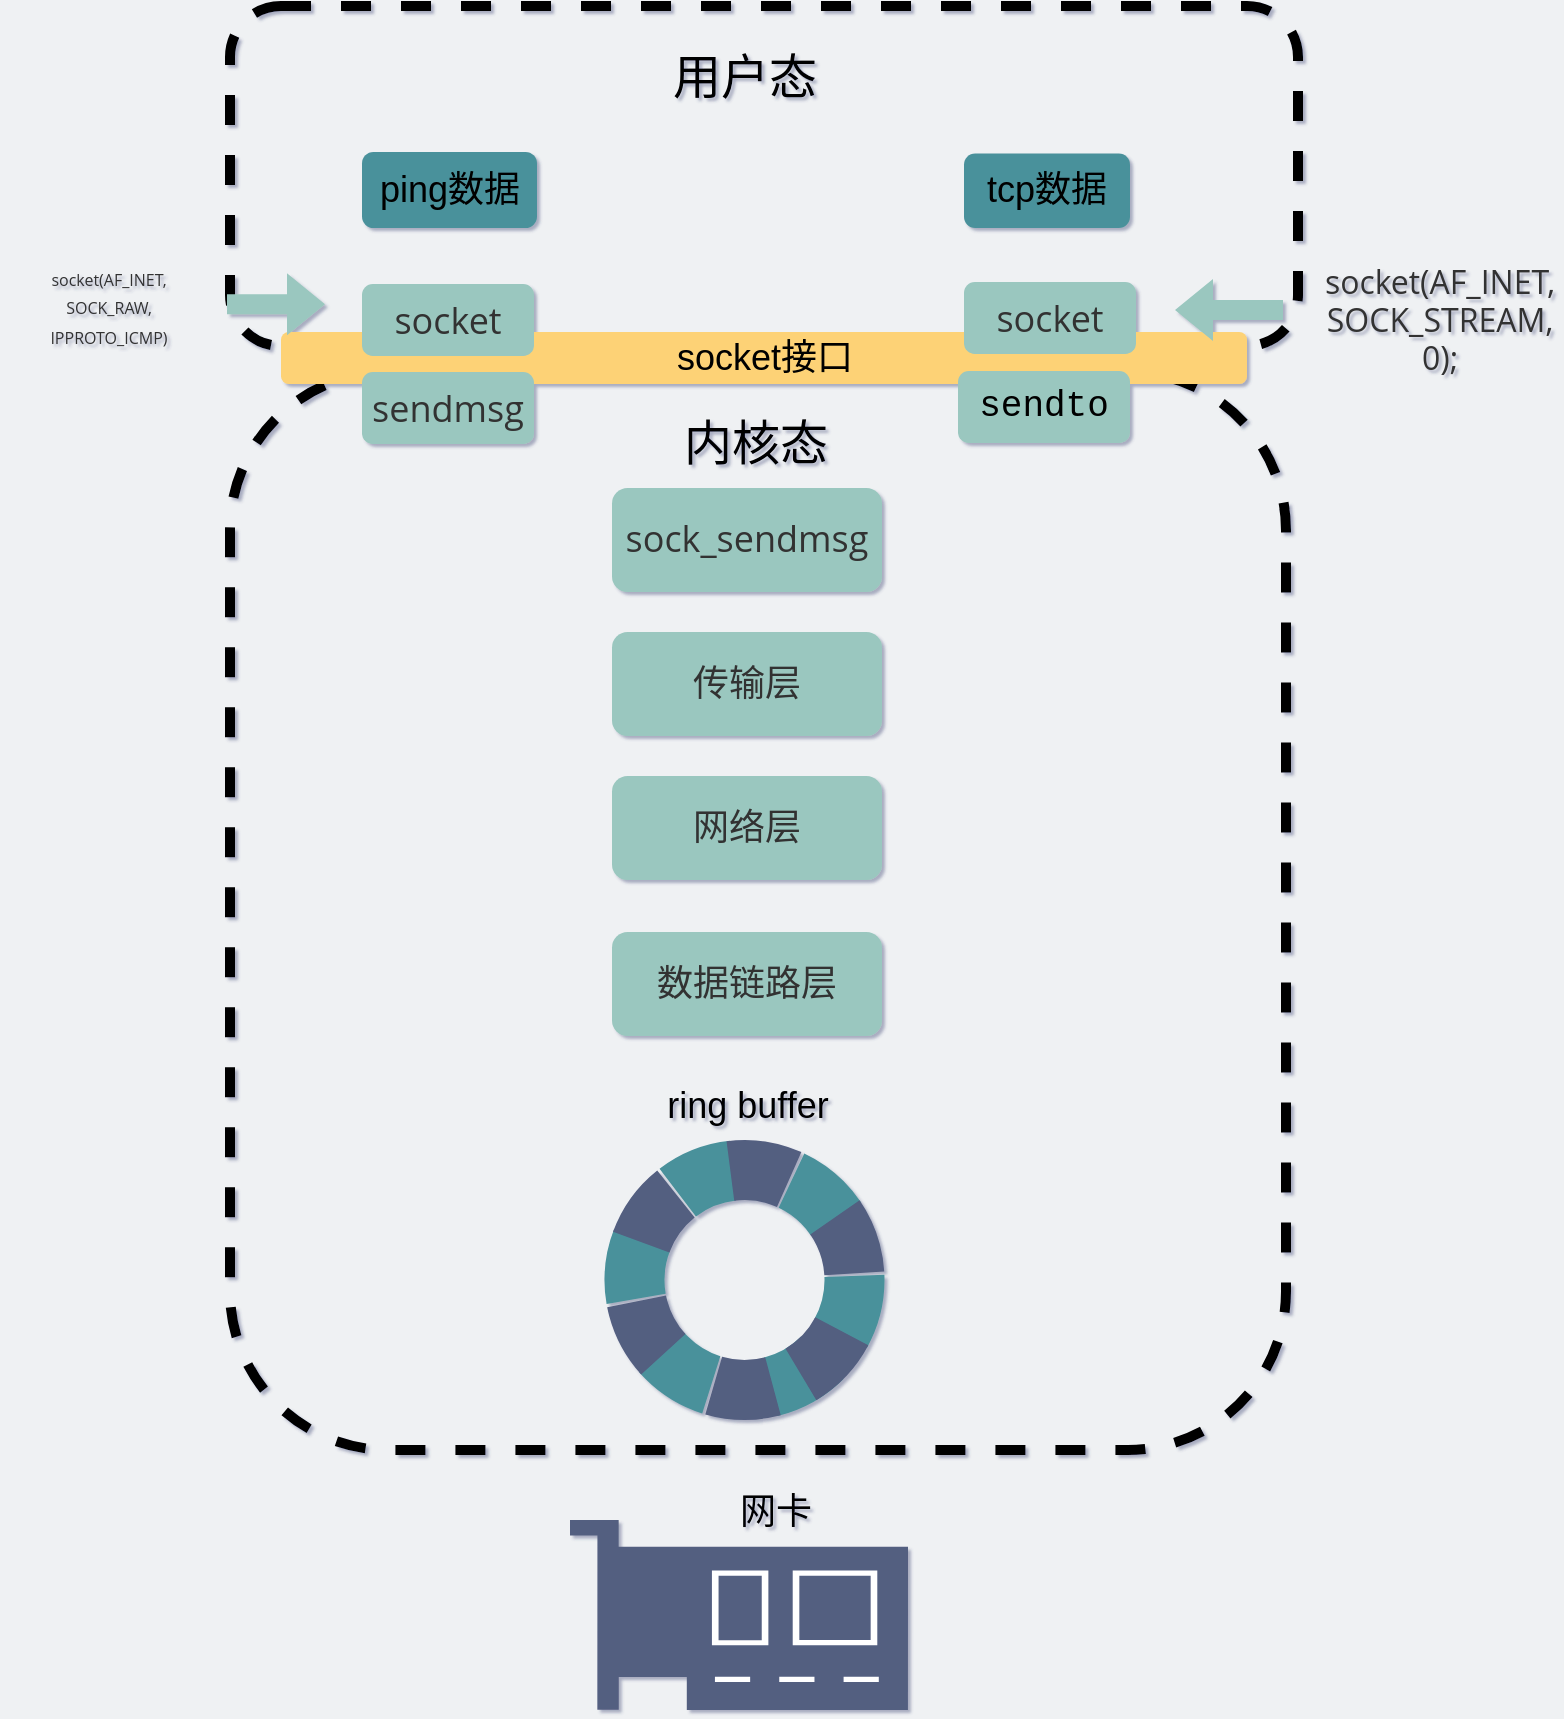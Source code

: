 <mxfile version="14.7.6" type="github">
  <diagram id="3228e29e-7158-1315-38df-8450db1d8a1d" name="Page-1">
    <mxGraphModel dx="569" dy="940" grid="0" gridSize="10" guides="1" tooltips="1" connect="1" arrows="1" fold="1" page="1" pageScale="1" pageWidth="850" pageHeight="300" background="#EFF1F3" math="0" shadow="1">
      <root>
        <mxCell id="0" />
        <mxCell id="1" parent="0" />
        <mxCell id="Zxyhw3o_makbFYxT9f12-17" value="" style="rounded=1;whiteSpace=wrap;html=1;dashed=1;strokeWidth=5;fillColor=none;" vertex="1" parent="1">
          <mxGeometry x="158" y="-83" width="528" height="539" as="geometry" />
        </mxCell>
        <mxCell id="Zxyhw3o_makbFYxT9f12-7" value="" style="rounded=1;whiteSpace=wrap;html=1;dashed=1;strokeWidth=5;fillColor=none;" vertex="1" parent="1">
          <mxGeometry x="158" y="-266" width="534" height="170" as="geometry" />
        </mxCell>
        <mxCell id="Zxyhw3o_makbFYxT9f12-1" value="&lt;font style=&quot;font-size: 18px&quot;&gt;ping数据&lt;/font&gt;" style="rounded=1;whiteSpace=wrap;html=1;strokeColor=none;fillColor=#4A919B;" vertex="1" parent="1">
          <mxGeometry x="224" y="-193" width="87.5" height="38" as="geometry" />
        </mxCell>
        <mxCell id="Zxyhw3o_makbFYxT9f12-2" value="&lt;font style=&quot;font-size: 18px&quot;&gt;socket接口&lt;/font&gt;" style="rounded=1;whiteSpace=wrap;html=1;strokeColor=none;labelBackgroundColor=none;fillColor=#FDD276;" vertex="1" parent="1">
          <mxGeometry x="183.5" y="-103" width="483" height="26" as="geometry" />
        </mxCell>
        <mxCell id="Zxyhw3o_makbFYxT9f12-3" value="&lt;span style=&quot;color: rgb(51, 51, 51); font-family: &amp;quot;open sans&amp;quot;, &amp;quot;clear sans&amp;quot;, &amp;quot;helvetica neue&amp;quot;, helvetica, arial, sans-serif;&quot;&gt;&lt;font style=&quot;font-size: 18px&quot;&gt;sendmsg&lt;/font&gt;&lt;/span&gt;" style="rounded=1;whiteSpace=wrap;html=1;strokeColor=none;fillColor=#9AC7BF;labelBackgroundColor=none;" vertex="1" parent="1">
          <mxGeometry x="224" y="-83" width="86" height="36" as="geometry" />
        </mxCell>
        <mxCell id="Zxyhw3o_makbFYxT9f12-4" value="&lt;span style=&quot;color: rgb(51, 51, 51); font-family: &amp;quot;open sans&amp;quot;, &amp;quot;clear sans&amp;quot;, &amp;quot;helvetica neue&amp;quot;, helvetica, arial, sans-serif;&quot;&gt;&lt;font style=&quot;font-size: 18px&quot;&gt;socket&lt;/font&gt;&lt;/span&gt;" style="rounded=1;whiteSpace=wrap;html=1;strokeColor=none;fillColor=#9AC7BF;labelBackgroundColor=none;" vertex="1" parent="1">
          <mxGeometry x="224" y="-127" width="86" height="36" as="geometry" />
        </mxCell>
        <mxCell id="Zxyhw3o_makbFYxT9f12-5" value="&lt;font style=&quot;font-size: 8px&quot;&gt;&lt;span style=&quot;color: rgb(51 , 51 , 51) ; font-family: &amp;#34;open sans&amp;#34; , &amp;#34;clear sans&amp;#34; , &amp;#34;helvetica neue&amp;#34; , &amp;#34;helvetica&amp;#34; , &amp;#34;arial&amp;#34; , sans-serif&quot;&gt;socket&lt;/span&gt;&lt;span style=&quot;color: rgb(51 , 51 , 51) ; font-family: &amp;#34;open sans&amp;#34; , &amp;#34;clear sans&amp;#34; , &amp;#34;helvetica neue&amp;#34; , &amp;#34;helvetica&amp;#34; , &amp;#34;arial&amp;#34; , sans-serif&quot;&gt;&lt;font&gt;(AF_INET, &lt;br&gt;SOCK_RAW, &lt;br&gt;IPPROTO_ICMP)&lt;/font&gt;&lt;/span&gt;&lt;/font&gt;" style="text;html=1;strokeColor=none;fillColor=none;align=center;verticalAlign=middle;whiteSpace=wrap;rounded=0;" vertex="1" parent="1">
          <mxGeometry x="43" y="-147" width="109" height="61" as="geometry" />
        </mxCell>
        <mxCell id="Zxyhw3o_makbFYxT9f12-8" value="&lt;font style=&quot;font-size: 18px&quot;&gt;tcp数据&lt;/font&gt;" style="rounded=1;whiteSpace=wrap;html=1;strokeColor=none;fillColor=#4A919B;" vertex="1" parent="1">
          <mxGeometry x="525" y="-192.25" width="83" height="37.25" as="geometry" />
        </mxCell>
        <mxCell id="Zxyhw3o_makbFYxT9f12-9" value="&lt;div style=&quot;font-family: &amp;quot;menlo&amp;quot; , &amp;quot;monaco&amp;quot; , &amp;quot;courier new&amp;quot; , monospace ; line-height: 23px&quot;&gt;&lt;span style=&quot;&quot;&gt;&lt;font style=&quot;font-size: 18px&quot;&gt;sendto&lt;/font&gt;&lt;/span&gt;&lt;/div&gt;" style="rounded=1;whiteSpace=wrap;html=1;strokeColor=none;fillColor=#9AC7BF;labelBackgroundColor=none;" vertex="1" parent="1">
          <mxGeometry x="522" y="-83.5" width="86" height="36" as="geometry" />
        </mxCell>
        <mxCell id="Zxyhw3o_makbFYxT9f12-11" value="&lt;font style=&quot;font-size: 24px&quot;&gt;用户态&lt;/font&gt;" style="text;html=1;strokeColor=none;fillColor=none;align=center;verticalAlign=middle;whiteSpace=wrap;rounded=0;dashed=1;" vertex="1" parent="1">
          <mxGeometry x="349" y="-240" width="132.5" height="20" as="geometry" />
        </mxCell>
        <mxCell id="Zxyhw3o_makbFYxT9f12-12" value="&lt;font style=&quot;font-size: 24px&quot;&gt;内核态&lt;/font&gt;" style="text;html=1;strokeColor=none;align=center;verticalAlign=middle;whiteSpace=wrap;rounded=0;dashed=1;labelBackgroundColor=none;" vertex="1" parent="1">
          <mxGeometry x="370" y="-57" width="102" height="20" as="geometry" />
        </mxCell>
        <mxCell id="Zxyhw3o_makbFYxT9f12-14" value="&lt;span style=&quot;color: rgb(51, 51, 51); font-family: &amp;quot;open sans&amp;quot;, &amp;quot;clear sans&amp;quot;, &amp;quot;helvetica neue&amp;quot;, helvetica, arial, sans-serif; font-size: 18px;&quot;&gt;&lt;font style=&quot;font-size: 18px&quot;&gt;sock_sendmsg&lt;/font&gt;&lt;/span&gt;" style="rounded=1;whiteSpace=wrap;html=1;strokeColor=none;fontSize=18;fillColor=#9AC7BF;labelBackgroundColor=none;" vertex="1" parent="1">
          <mxGeometry x="349" y="-25" width="135" height="52" as="geometry" />
        </mxCell>
        <mxCell id="Zxyhw3o_makbFYxT9f12-16" value="&lt;span style=&quot;color: rgb(51 , 51 , 51) ; font-family: &amp;quot;open sans&amp;quot; , &amp;quot;clear sans&amp;quot; , &amp;quot;helvetica neue&amp;quot; , &amp;quot;helvetica&amp;quot; , &amp;quot;arial&amp;quot; , sans-serif ; font-size: 16px&quot;&gt;socket(AF_INET, SOCK_STREAM, 0);&lt;/span&gt;" style="text;html=1;strokeColor=none;align=center;verticalAlign=middle;whiteSpace=wrap;rounded=0;dashed=1;labelBackgroundColor=none;" vertex="1" parent="1">
          <mxGeometry x="743" y="-119" width="40" height="20" as="geometry" />
        </mxCell>
        <mxCell id="Zxyhw3o_makbFYxT9f12-18" value="&lt;span style=&quot;color: rgb(51, 51, 51); font-family: &amp;quot;open sans&amp;quot;, &amp;quot;clear sans&amp;quot;, &amp;quot;helvetica neue&amp;quot;, helvetica, arial, sans-serif; font-size: 18px;&quot;&gt;&lt;font style=&quot;font-size: 18px&quot;&gt;传输层&lt;/font&gt;&lt;/span&gt;" style="rounded=1;whiteSpace=wrap;html=1;strokeColor=none;fontSize=18;fillColor=#9AC7BF;labelBackgroundColor=none;" vertex="1" parent="1">
          <mxGeometry x="349" y="47" width="135" height="52" as="geometry" />
        </mxCell>
        <mxCell id="Zxyhw3o_makbFYxT9f12-19" value="&lt;span style=&quot;color: rgb(51, 51, 51); font-family: &amp;quot;open sans&amp;quot;, &amp;quot;clear sans&amp;quot;, &amp;quot;helvetica neue&amp;quot;, helvetica, arial, sans-serif; font-size: 18px;&quot;&gt;网络层&lt;/span&gt;" style="rounded=1;whiteSpace=wrap;html=1;strokeColor=none;fontSize=18;fillColor=#9AC7BF;labelBackgroundColor=none;" vertex="1" parent="1">
          <mxGeometry x="349" y="119" width="135" height="52" as="geometry" />
        </mxCell>
        <mxCell id="Zxyhw3o_makbFYxT9f12-20" value="" style="shape=flexArrow;endArrow=classic;html=1;strokeColor=none;fillColor=#9AC7BF;labelBackgroundColor=none;" edge="1" parent="1">
          <mxGeometry width="50" height="50" relative="1" as="geometry">
            <mxPoint x="685" y="-114.0" as="sourcePoint" />
            <mxPoint x="630" y="-114" as="targetPoint" />
          </mxGeometry>
        </mxCell>
        <mxCell id="Zxyhw3o_makbFYxT9f12-21" value="&lt;span style=&quot;color: rgb(51, 51, 51); font-family: &amp;quot;open sans&amp;quot;, &amp;quot;clear sans&amp;quot;, &amp;quot;helvetica neue&amp;quot;, helvetica, arial, sans-serif; font-size: 18px;&quot;&gt;数据链路层&lt;/span&gt;" style="rounded=1;whiteSpace=wrap;html=1;strokeColor=none;fontSize=18;fillColor=#9AC7BF;labelBackgroundColor=none;" vertex="1" parent="1">
          <mxGeometry x="349" y="197" width="135" height="52" as="geometry" />
        </mxCell>
        <mxCell id="Zxyhw3o_makbFYxT9f12-22" value="" style="pointerEvents=1;shadow=0;dashed=0;html=1;strokeColor=none;labelPosition=center;verticalLabelPosition=bottom;verticalAlign=top;align=center;outlineConnect=0;shape=mxgraph.veeam2.network_card;fillColor=#535E80;" vertex="1" parent="1">
          <mxGeometry x="328" y="491" width="169" height="95" as="geometry" />
        </mxCell>
        <mxCell id="Zxyhw3o_makbFYxT9f12-25" value="" style="ellipse;whiteSpace=wrap;html=1;aspect=fixed;dashed=1;fontSize=18;strokeWidth=30;fillColor=none;strokeColor=#4A919B;rotation=45;dashPattern=1 1;" vertex="1" parent="1">
          <mxGeometry x="360.25" y="316" width="110" height="110" as="geometry" />
        </mxCell>
        <mxCell id="Zxyhw3o_makbFYxT9f12-26" value="" style="ellipse;whiteSpace=wrap;html=1;aspect=fixed;dashed=1;fontSize=18;strokeWidth=30;fillColor=none;rotation=75;dashPattern=1 1;strokeColor=#535E80;" vertex="1" parent="1">
          <mxGeometry x="360.25" y="316" width="110" height="110" as="geometry" />
        </mxCell>
        <mxCell id="Zxyhw3o_makbFYxT9f12-27" value="ring buffer" style="text;html=1;strokeColor=none;fillColor=none;align=center;verticalAlign=middle;whiteSpace=wrap;rounded=0;dashed=1;dashPattern=1 1;fontSize=18;" vertex="1" parent="1">
          <mxGeometry x="363.5" y="272" width="106" height="24" as="geometry" />
        </mxCell>
        <mxCell id="Zxyhw3o_makbFYxT9f12-28" value="网卡" style="text;html=1;strokeColor=none;fillColor=none;align=center;verticalAlign=middle;whiteSpace=wrap;rounded=0;dashed=1;dashPattern=1 1;fontSize=18;" vertex="1" parent="1">
          <mxGeometry x="378" y="475" width="106" height="24" as="geometry" />
        </mxCell>
        <mxCell id="Zxyhw3o_makbFYxT9f12-6" value="" style="shape=flexArrow;endArrow=classic;html=1;strokeColor=none;fillColor=#9AC7BF;labelBackgroundColor=none;" edge="1" parent="1">
          <mxGeometry width="50" height="50" relative="1" as="geometry">
            <mxPoint x="156" y="-116.92" as="sourcePoint" />
            <mxPoint x="206" y="-116.92" as="targetPoint" />
          </mxGeometry>
        </mxCell>
        <mxCell id="Zxyhw3o_makbFYxT9f12-40" value="&lt;span style=&quot;color: rgb(51, 51, 51); font-family: &amp;quot;open sans&amp;quot;, &amp;quot;clear sans&amp;quot;, &amp;quot;helvetica neue&amp;quot;, helvetica, arial, sans-serif;&quot;&gt;&lt;font style=&quot;font-size: 18px&quot;&gt;socket&lt;/font&gt;&lt;/span&gt;" style="rounded=1;whiteSpace=wrap;html=1;strokeColor=none;fillColor=#9AC7BF;labelBackgroundColor=none;" vertex="1" parent="1">
          <mxGeometry x="525" y="-128" width="86" height="36" as="geometry" />
        </mxCell>
      </root>
    </mxGraphModel>
  </diagram>
</mxfile>
